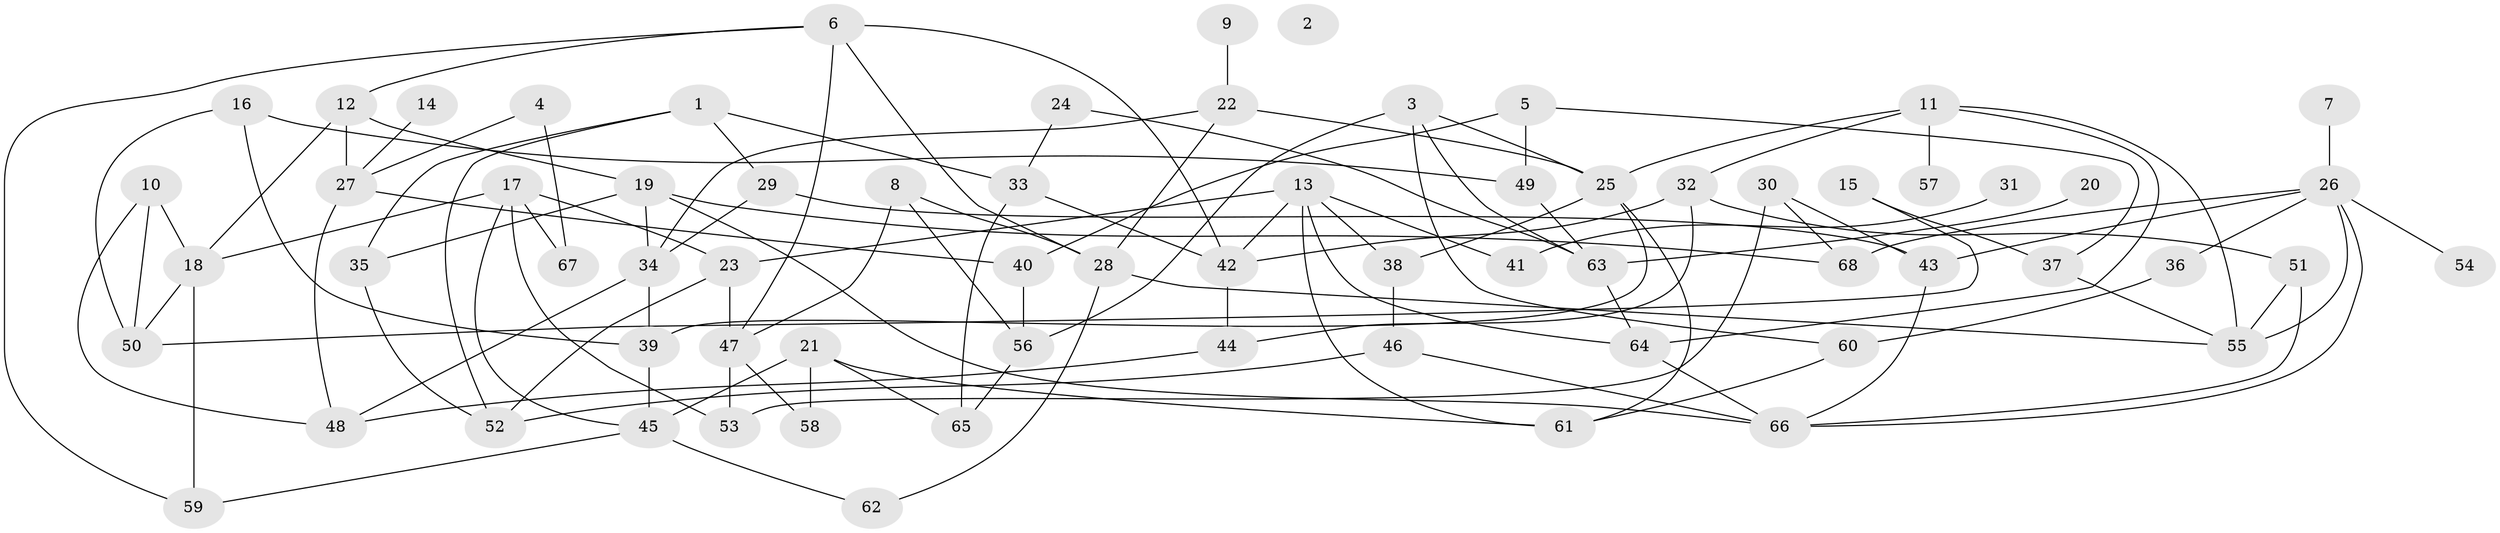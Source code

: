 // coarse degree distribution, {5: 0.23529411764705882, 0: 0.029411764705882353, 4: 0.14705882352941177, 10: 0.029411764705882353, 1: 0.14705882352941177, 3: 0.23529411764705882, 11: 0.029411764705882353, 6: 0.058823529411764705, 8: 0.029411764705882353, 7: 0.058823529411764705}
// Generated by graph-tools (version 1.1) at 2025/16/03/04/25 18:16:42]
// undirected, 68 vertices, 117 edges
graph export_dot {
graph [start="1"]
  node [color=gray90,style=filled];
  1;
  2;
  3;
  4;
  5;
  6;
  7;
  8;
  9;
  10;
  11;
  12;
  13;
  14;
  15;
  16;
  17;
  18;
  19;
  20;
  21;
  22;
  23;
  24;
  25;
  26;
  27;
  28;
  29;
  30;
  31;
  32;
  33;
  34;
  35;
  36;
  37;
  38;
  39;
  40;
  41;
  42;
  43;
  44;
  45;
  46;
  47;
  48;
  49;
  50;
  51;
  52;
  53;
  54;
  55;
  56;
  57;
  58;
  59;
  60;
  61;
  62;
  63;
  64;
  65;
  66;
  67;
  68;
  1 -- 29;
  1 -- 33;
  1 -- 35;
  1 -- 52;
  3 -- 25;
  3 -- 56;
  3 -- 60;
  3 -- 63;
  4 -- 27;
  4 -- 67;
  5 -- 37;
  5 -- 40;
  5 -- 49;
  6 -- 12;
  6 -- 28;
  6 -- 42;
  6 -- 47;
  6 -- 59;
  7 -- 26;
  8 -- 28;
  8 -- 47;
  8 -- 56;
  9 -- 22;
  10 -- 18;
  10 -- 48;
  10 -- 50;
  11 -- 25;
  11 -- 32;
  11 -- 55;
  11 -- 57;
  11 -- 64;
  12 -- 18;
  12 -- 19;
  12 -- 27;
  13 -- 23;
  13 -- 38;
  13 -- 41;
  13 -- 42;
  13 -- 61;
  13 -- 64;
  14 -- 27;
  15 -- 37;
  15 -- 50;
  16 -- 39;
  16 -- 49;
  16 -- 50;
  17 -- 18;
  17 -- 23;
  17 -- 45;
  17 -- 53;
  17 -- 67;
  18 -- 50;
  18 -- 59;
  19 -- 34;
  19 -- 35;
  19 -- 66;
  19 -- 68;
  20 -- 63;
  21 -- 45;
  21 -- 58;
  21 -- 61;
  21 -- 65;
  22 -- 25;
  22 -- 28;
  22 -- 34;
  23 -- 47;
  23 -- 52;
  24 -- 33;
  24 -- 63;
  25 -- 38;
  25 -- 39;
  25 -- 61;
  26 -- 36;
  26 -- 43;
  26 -- 54;
  26 -- 55;
  26 -- 66;
  26 -- 68;
  27 -- 40;
  27 -- 48;
  28 -- 55;
  28 -- 62;
  29 -- 34;
  29 -- 43;
  30 -- 43;
  30 -- 53;
  30 -- 68;
  31 -- 41;
  32 -- 42;
  32 -- 44;
  32 -- 51;
  33 -- 42;
  33 -- 65;
  34 -- 39;
  34 -- 48;
  35 -- 52;
  36 -- 60;
  37 -- 55;
  38 -- 46;
  39 -- 45;
  40 -- 56;
  42 -- 44;
  43 -- 66;
  44 -- 48;
  45 -- 59;
  45 -- 62;
  46 -- 52;
  46 -- 66;
  47 -- 53;
  47 -- 58;
  49 -- 63;
  51 -- 55;
  51 -- 66;
  56 -- 65;
  60 -- 61;
  63 -- 64;
  64 -- 66;
}
